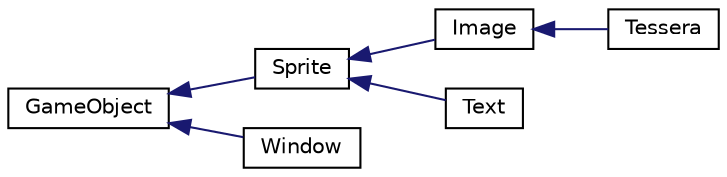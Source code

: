 digraph "Grafico della gerarchia delle classi"
{
  edge [fontname="Helvetica",fontsize="10",labelfontname="Helvetica",labelfontsize="10"];
  node [fontname="Helvetica",fontsize="10",shape=record];
  rankdir="LR";
  Node0 [label="GameObject",height=0.2,width=0.4,color="black", fillcolor="white", style="filled",URL="$class_game_object.html"];
  Node0 -> Node1 [dir="back",color="midnightblue",fontsize="10",style="solid",fontname="Helvetica"];
  Node1 [label="Sprite",height=0.2,width=0.4,color="black", fillcolor="white", style="filled",URL="$class_sprite.html"];
  Node1 -> Node2 [dir="back",color="midnightblue",fontsize="10",style="solid",fontname="Helvetica"];
  Node2 [label="Image",height=0.2,width=0.4,color="black", fillcolor="white", style="filled",URL="$class_image.html"];
  Node2 -> Node3 [dir="back",color="midnightblue",fontsize="10",style="solid",fontname="Helvetica"];
  Node3 [label="Tessera",height=0.2,width=0.4,color="black", fillcolor="white", style="filled",URL="$class_tessera.html"];
  Node1 -> Node4 [dir="back",color="midnightblue",fontsize="10",style="solid",fontname="Helvetica"];
  Node4 [label="Text",height=0.2,width=0.4,color="black", fillcolor="white", style="filled",URL="$class_text.html"];
  Node0 -> Node5 [dir="back",color="midnightblue",fontsize="10",style="solid",fontname="Helvetica"];
  Node5 [label="Window",height=0.2,width=0.4,color="black", fillcolor="white", style="filled",URL="$class_window.html"];
}
